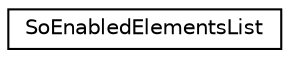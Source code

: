 digraph "Graphical Class Hierarchy"
{
 // LATEX_PDF_SIZE
  edge [fontname="Helvetica",fontsize="10",labelfontname="Helvetica",labelfontsize="10"];
  node [fontname="Helvetica",fontsize="10",shape=record];
  rankdir="LR";
  Node0 [label="SoEnabledElementsList",height=0.2,width=0.4,color="black", fillcolor="white", style="filled",URL="$classSoEnabledElementsList.html",tooltip="The SoEnabledElementsList class is a container for type info for element types that are enabled in ac..."];
}
